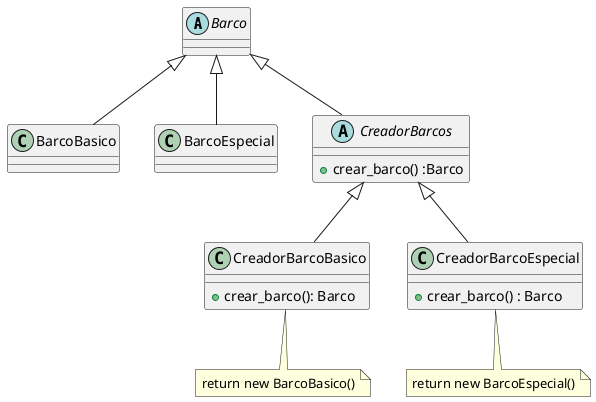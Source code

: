 @startuml
'https://plantuml.com/class-diagram

abstract class Barco{

}

class BarcoBasico extends Barco{

}


class BarcoEspecial extends Barco{

}

abstract class CreadorBarcos extends Barco{

    +crear_barco() :Barco
}

class CreadorBarcoBasico extends CreadorBarcos{
    +crear_barco(): Barco
}

class CreadorBarcoEspecial extends CreadorBarcos{
    +crear_barco() : Barco
}

note bottom of CreadorBarcoBasico: return new BarcoBasico()
note bottom of CreadorBarcoEspecial: return new BarcoEspecial()
@enduml